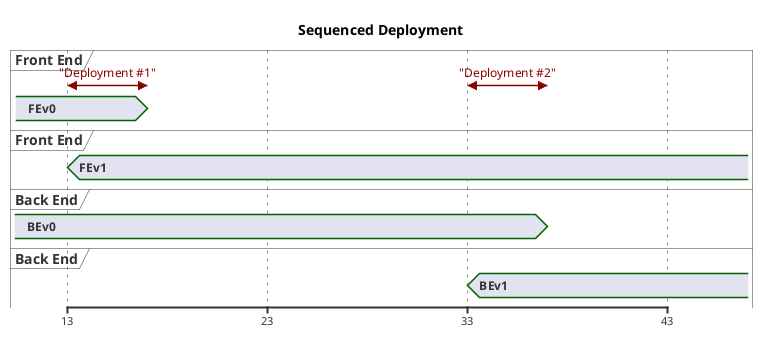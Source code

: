 @startuml

title Sequenced Deployment

concise "Front End" as fe_v0
concise "Front End" as fe_v1
concise "Back End" as be_v0
concise "Back End" as be_v1
scale 10 as 200 pixels

fe_v0 is "FEv0"
be_v0 is "BEv0"

@fe_v0
17 is {hidden}

@fe_v1
13 is "FEv1"

fe_v0@13 <-> @17 : "Deployment #1"

@be_v0
37 is {hidden}

@be_v1
33 is "BEv1"

fe_v0@33 <-> @37 : "Deployment #2"

@enduml
